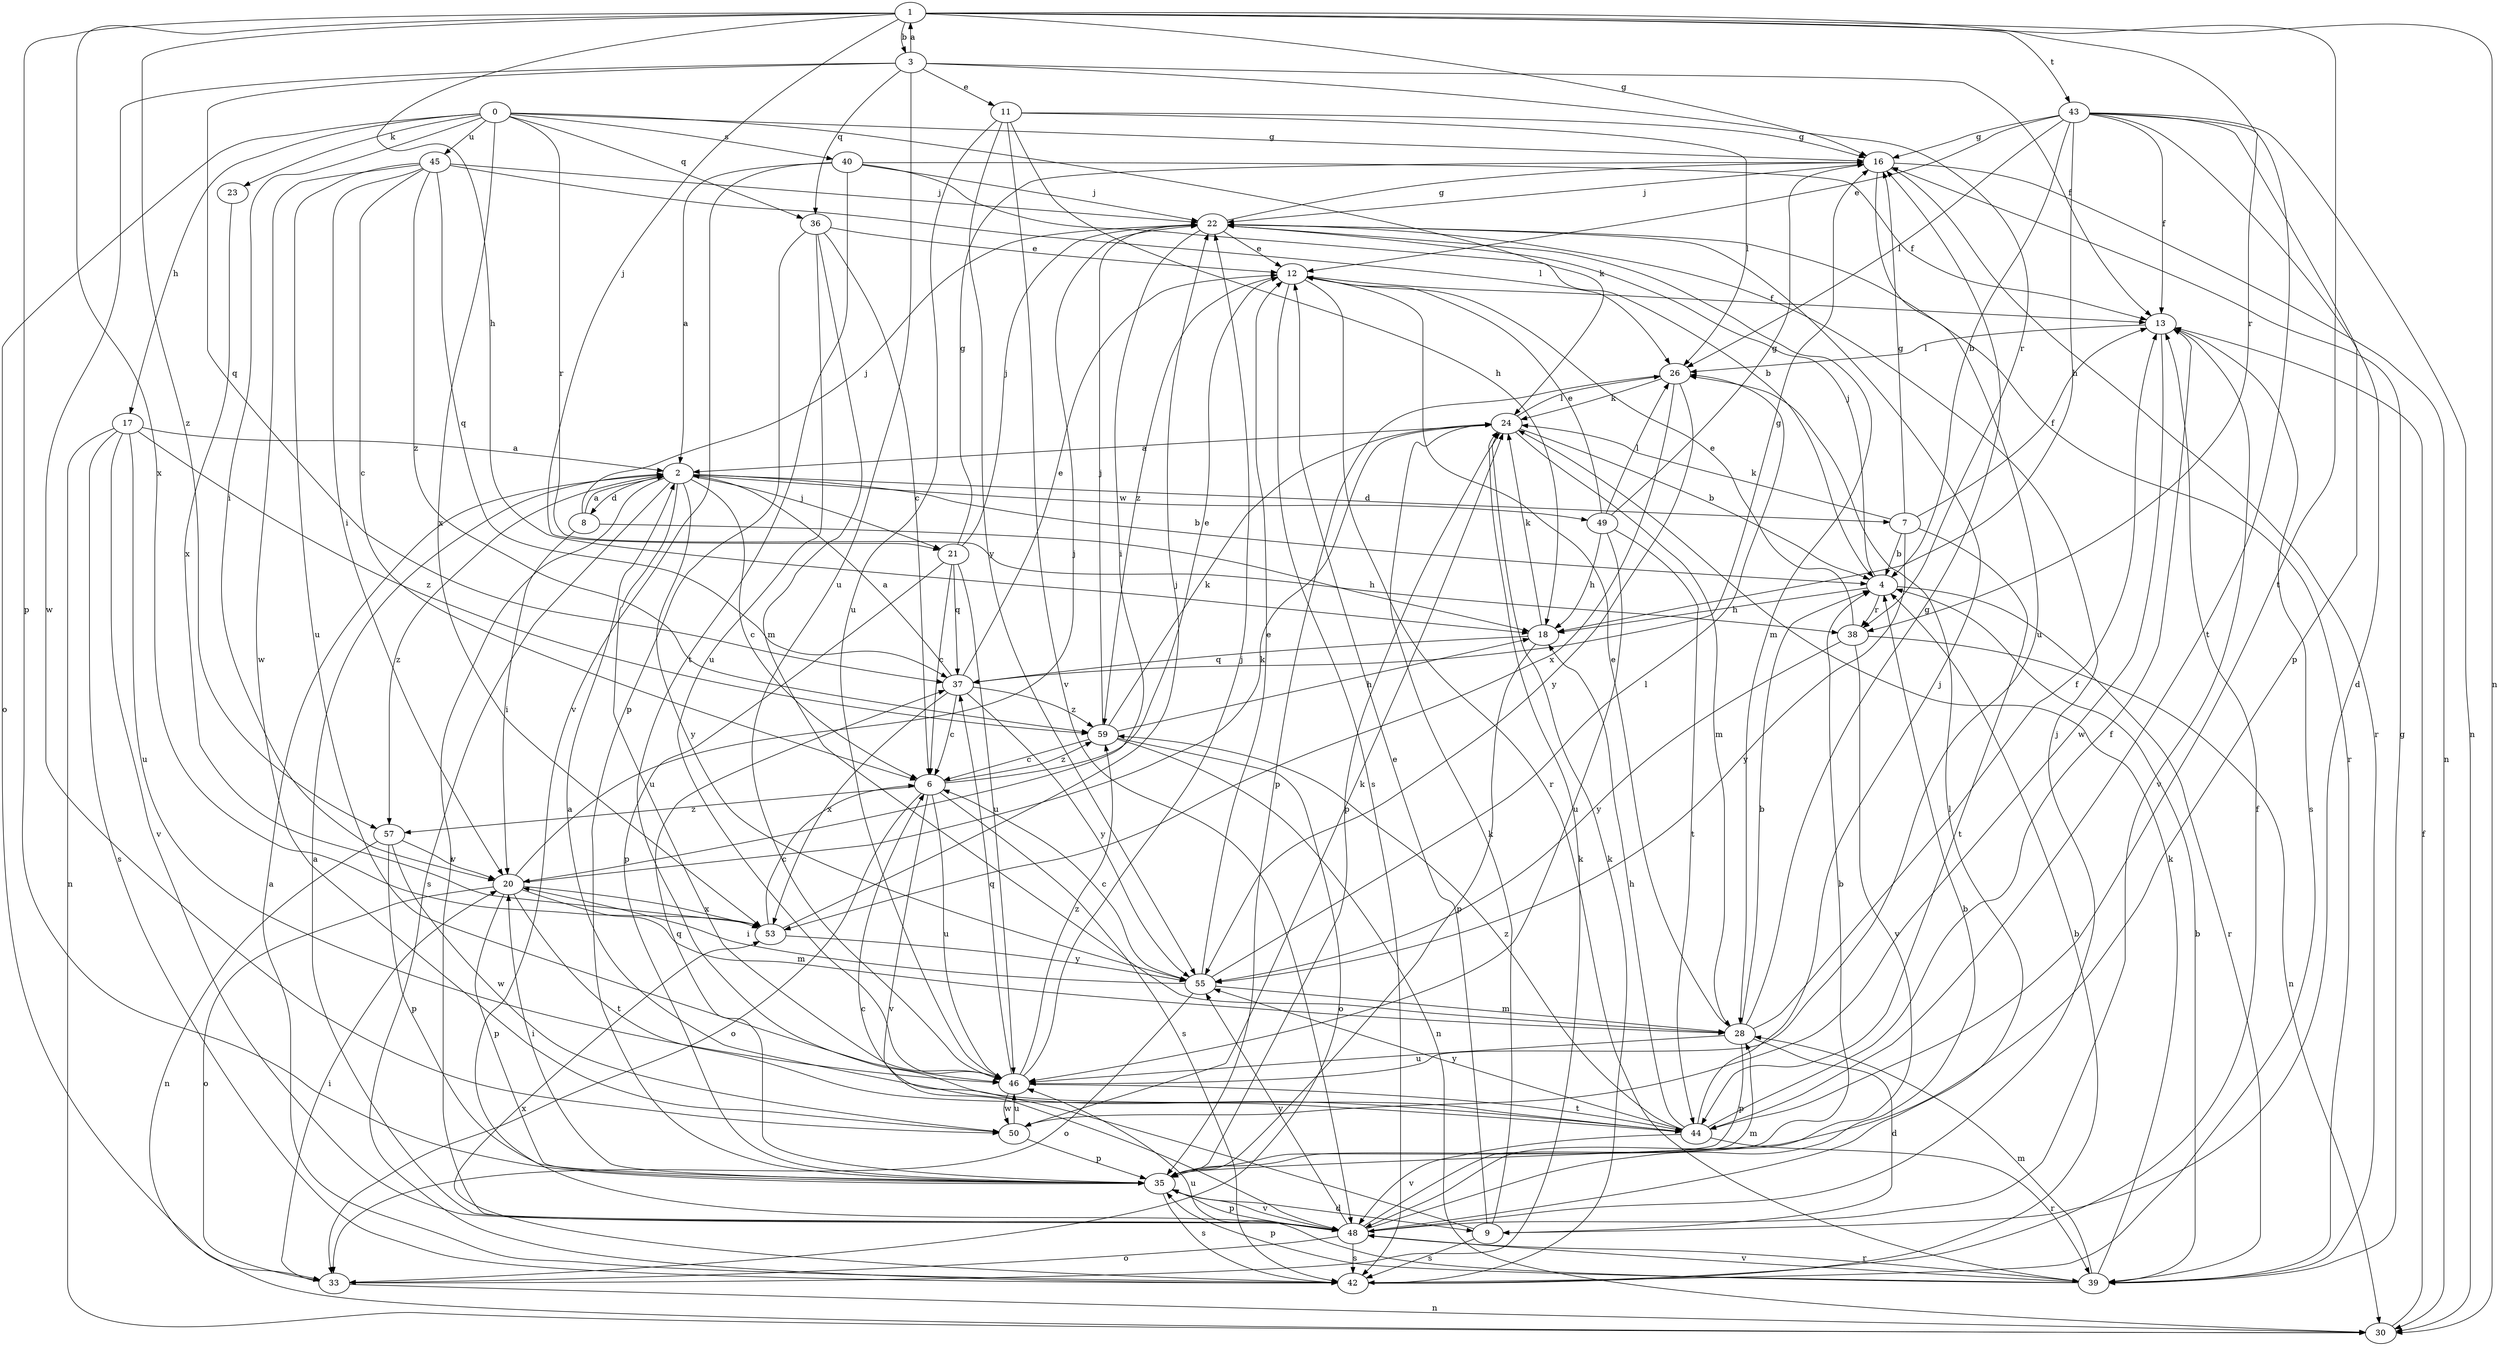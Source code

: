 strict digraph  {
0;
1;
2;
3;
4;
6;
7;
8;
9;
11;
12;
13;
16;
17;
18;
20;
21;
22;
23;
24;
26;
28;
30;
33;
35;
36;
37;
38;
39;
40;
42;
43;
44;
45;
46;
48;
49;
50;
53;
55;
57;
59;
0 -> 16  [label=g];
0 -> 17  [label=h];
0 -> 20  [label=i];
0 -> 23  [label=k];
0 -> 24  [label=k];
0 -> 33  [label=o];
0 -> 36  [label=q];
0 -> 38  [label=r];
0 -> 40  [label=s];
0 -> 45  [label=u];
0 -> 53  [label=x];
1 -> 3  [label=b];
1 -> 16  [label=g];
1 -> 18  [label=h];
1 -> 21  [label=j];
1 -> 30  [label=n];
1 -> 35  [label=p];
1 -> 38  [label=r];
1 -> 43  [label=t];
1 -> 44  [label=t];
1 -> 53  [label=x];
1 -> 57  [label=z];
2 -> 4  [label=b];
2 -> 6  [label=c];
2 -> 7  [label=d];
2 -> 8  [label=d];
2 -> 21  [label=j];
2 -> 42  [label=s];
2 -> 46  [label=u];
2 -> 48  [label=v];
2 -> 49  [label=w];
2 -> 55  [label=y];
2 -> 57  [label=z];
3 -> 1  [label=a];
3 -> 11  [label=e];
3 -> 13  [label=f];
3 -> 36  [label=q];
3 -> 37  [label=q];
3 -> 38  [label=r];
3 -> 46  [label=u];
3 -> 50  [label=w];
4 -> 18  [label=h];
4 -> 22  [label=j];
4 -> 38  [label=r];
4 -> 39  [label=r];
6 -> 12  [label=e];
6 -> 33  [label=o];
6 -> 42  [label=s];
6 -> 46  [label=u];
6 -> 48  [label=v];
6 -> 57  [label=z];
6 -> 59  [label=z];
7 -> 4  [label=b];
7 -> 13  [label=f];
7 -> 16  [label=g];
7 -> 24  [label=k];
7 -> 44  [label=t];
7 -> 55  [label=y];
8 -> 2  [label=a];
8 -> 18  [label=h];
8 -> 20  [label=i];
8 -> 22  [label=j];
9 -> 6  [label=c];
9 -> 12  [label=e];
9 -> 24  [label=k];
9 -> 42  [label=s];
11 -> 16  [label=g];
11 -> 18  [label=h];
11 -> 26  [label=l];
11 -> 46  [label=u];
11 -> 48  [label=v];
11 -> 55  [label=y];
12 -> 13  [label=f];
12 -> 39  [label=r];
12 -> 42  [label=s];
12 -> 59  [label=z];
13 -> 26  [label=l];
13 -> 42  [label=s];
13 -> 48  [label=v];
13 -> 50  [label=w];
16 -> 22  [label=j];
16 -> 30  [label=n];
16 -> 39  [label=r];
16 -> 46  [label=u];
17 -> 2  [label=a];
17 -> 30  [label=n];
17 -> 42  [label=s];
17 -> 46  [label=u];
17 -> 48  [label=v];
17 -> 59  [label=z];
18 -> 24  [label=k];
18 -> 35  [label=p];
18 -> 37  [label=q];
20 -> 22  [label=j];
20 -> 24  [label=k];
20 -> 28  [label=m];
20 -> 33  [label=o];
20 -> 35  [label=p];
20 -> 44  [label=t];
20 -> 53  [label=x];
21 -> 6  [label=c];
21 -> 16  [label=g];
21 -> 22  [label=j];
21 -> 35  [label=p];
21 -> 37  [label=q];
21 -> 46  [label=u];
22 -> 12  [label=e];
22 -> 16  [label=g];
22 -> 20  [label=i];
22 -> 28  [label=m];
22 -> 39  [label=r];
23 -> 53  [label=x];
24 -> 2  [label=a];
24 -> 4  [label=b];
24 -> 26  [label=l];
24 -> 28  [label=m];
24 -> 35  [label=p];
26 -> 24  [label=k];
26 -> 35  [label=p];
26 -> 53  [label=x];
26 -> 55  [label=y];
28 -> 4  [label=b];
28 -> 9  [label=d];
28 -> 12  [label=e];
28 -> 13  [label=f];
28 -> 16  [label=g];
28 -> 35  [label=p];
28 -> 46  [label=u];
30 -> 13  [label=f];
33 -> 20  [label=i];
33 -> 24  [label=k];
33 -> 30  [label=n];
35 -> 4  [label=b];
35 -> 9  [label=d];
35 -> 20  [label=i];
35 -> 37  [label=q];
35 -> 42  [label=s];
35 -> 48  [label=v];
36 -> 6  [label=c];
36 -> 12  [label=e];
36 -> 28  [label=m];
36 -> 35  [label=p];
36 -> 46  [label=u];
37 -> 2  [label=a];
37 -> 6  [label=c];
37 -> 12  [label=e];
37 -> 16  [label=g];
37 -> 53  [label=x];
37 -> 55  [label=y];
37 -> 59  [label=z];
38 -> 12  [label=e];
38 -> 30  [label=n];
38 -> 48  [label=v];
38 -> 55  [label=y];
39 -> 4  [label=b];
39 -> 16  [label=g];
39 -> 24  [label=k];
39 -> 28  [label=m];
39 -> 35  [label=p];
39 -> 46  [label=u];
39 -> 48  [label=v];
40 -> 2  [label=a];
40 -> 4  [label=b];
40 -> 13  [label=f];
40 -> 22  [label=j];
40 -> 44  [label=t];
40 -> 48  [label=v];
42 -> 2  [label=a];
42 -> 4  [label=b];
42 -> 13  [label=f];
42 -> 24  [label=k];
42 -> 53  [label=x];
43 -> 4  [label=b];
43 -> 9  [label=d];
43 -> 12  [label=e];
43 -> 13  [label=f];
43 -> 16  [label=g];
43 -> 18  [label=h];
43 -> 26  [label=l];
43 -> 30  [label=n];
43 -> 35  [label=p];
43 -> 44  [label=t];
44 -> 2  [label=a];
44 -> 13  [label=f];
44 -> 18  [label=h];
44 -> 22  [label=j];
44 -> 39  [label=r];
44 -> 48  [label=v];
44 -> 55  [label=y];
44 -> 59  [label=z];
45 -> 6  [label=c];
45 -> 20  [label=i];
45 -> 22  [label=j];
45 -> 26  [label=l];
45 -> 37  [label=q];
45 -> 46  [label=u];
45 -> 50  [label=w];
45 -> 59  [label=z];
46 -> 22  [label=j];
46 -> 37  [label=q];
46 -> 44  [label=t];
46 -> 50  [label=w];
46 -> 59  [label=z];
48 -> 2  [label=a];
48 -> 4  [label=b];
48 -> 22  [label=j];
48 -> 26  [label=l];
48 -> 28  [label=m];
48 -> 33  [label=o];
48 -> 35  [label=p];
48 -> 39  [label=r];
48 -> 42  [label=s];
48 -> 55  [label=y];
49 -> 12  [label=e];
49 -> 16  [label=g];
49 -> 18  [label=h];
49 -> 26  [label=l];
49 -> 44  [label=t];
49 -> 46  [label=u];
50 -> 24  [label=k];
50 -> 35  [label=p];
50 -> 46  [label=u];
53 -> 6  [label=c];
53 -> 22  [label=j];
53 -> 55  [label=y];
55 -> 6  [label=c];
55 -> 12  [label=e];
55 -> 20  [label=i];
55 -> 26  [label=l];
55 -> 28  [label=m];
55 -> 33  [label=o];
57 -> 20  [label=i];
57 -> 30  [label=n];
57 -> 35  [label=p];
57 -> 50  [label=w];
59 -> 6  [label=c];
59 -> 18  [label=h];
59 -> 22  [label=j];
59 -> 24  [label=k];
59 -> 30  [label=n];
59 -> 33  [label=o];
}
